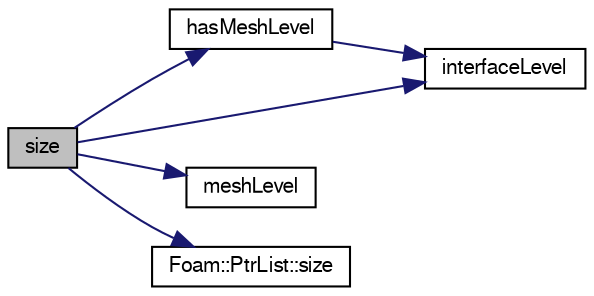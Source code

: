 digraph "size"
{
  bgcolor="transparent";
  edge [fontname="FreeSans",fontsize="10",labelfontname="FreeSans",labelfontsize="10"];
  node [fontname="FreeSans",fontsize="10",shape=record];
  rankdir="LR";
  Node1205 [label="size",height=0.2,width=0.4,color="black", fillcolor="grey75", style="filled", fontcolor="black"];
  Node1205 -> Node1206 [color="midnightblue",fontsize="10",style="solid",fontname="FreeSans"];
  Node1206 [label="hasMeshLevel",height=0.2,width=0.4,color="black",URL="$a26970.html#ae71c14ad1163c83524888b4ff60063f9",tooltip="Do we have mesh for given level? "];
  Node1206 -> Node1207 [color="midnightblue",fontsize="10",style="solid",fontname="FreeSans"];
  Node1207 [label="interfaceLevel",height=0.2,width=0.4,color="black",URL="$a26970.html#ad348e88c436efc07515bcff0a9e521ac",tooltip="Return LDU interface addressing of given level. "];
  Node1205 -> Node1207 [color="midnightblue",fontsize="10",style="solid",fontname="FreeSans"];
  Node1205 -> Node1208 [color="midnightblue",fontsize="10",style="solid",fontname="FreeSans"];
  Node1208 [label="meshLevel",height=0.2,width=0.4,color="black",URL="$a26970.html#af1d3c335fdf380a61d567e839d128af3",tooltip="Return LDU mesh of given level. "];
  Node1205 -> Node1209 [color="midnightblue",fontsize="10",style="solid",fontname="FreeSans"];
  Node1209 [label="Foam::PtrList::size",height=0.2,width=0.4,color="black",URL="$a25914.html#a47b3bf30da1eb3ab8076b5fbe00e0494",tooltip="Return the number of elements in the PtrList. "];
}
